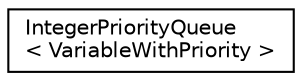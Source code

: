 digraph "Graphical Class Hierarchy"
{
 // LATEX_PDF_SIZE
  edge [fontname="Helvetica",fontsize="10",labelfontname="Helvetica",labelfontsize="10"];
  node [fontname="Helvetica",fontsize="10",shape=record];
  rankdir="LR";
  Node0 [label="IntegerPriorityQueue\l\< VariableWithPriority \>",height=0.2,width=0.4,color="black", fillcolor="white", style="filled",URL="$classoperations__research_1_1_integer_priority_queue.html",tooltip=" "];
}
